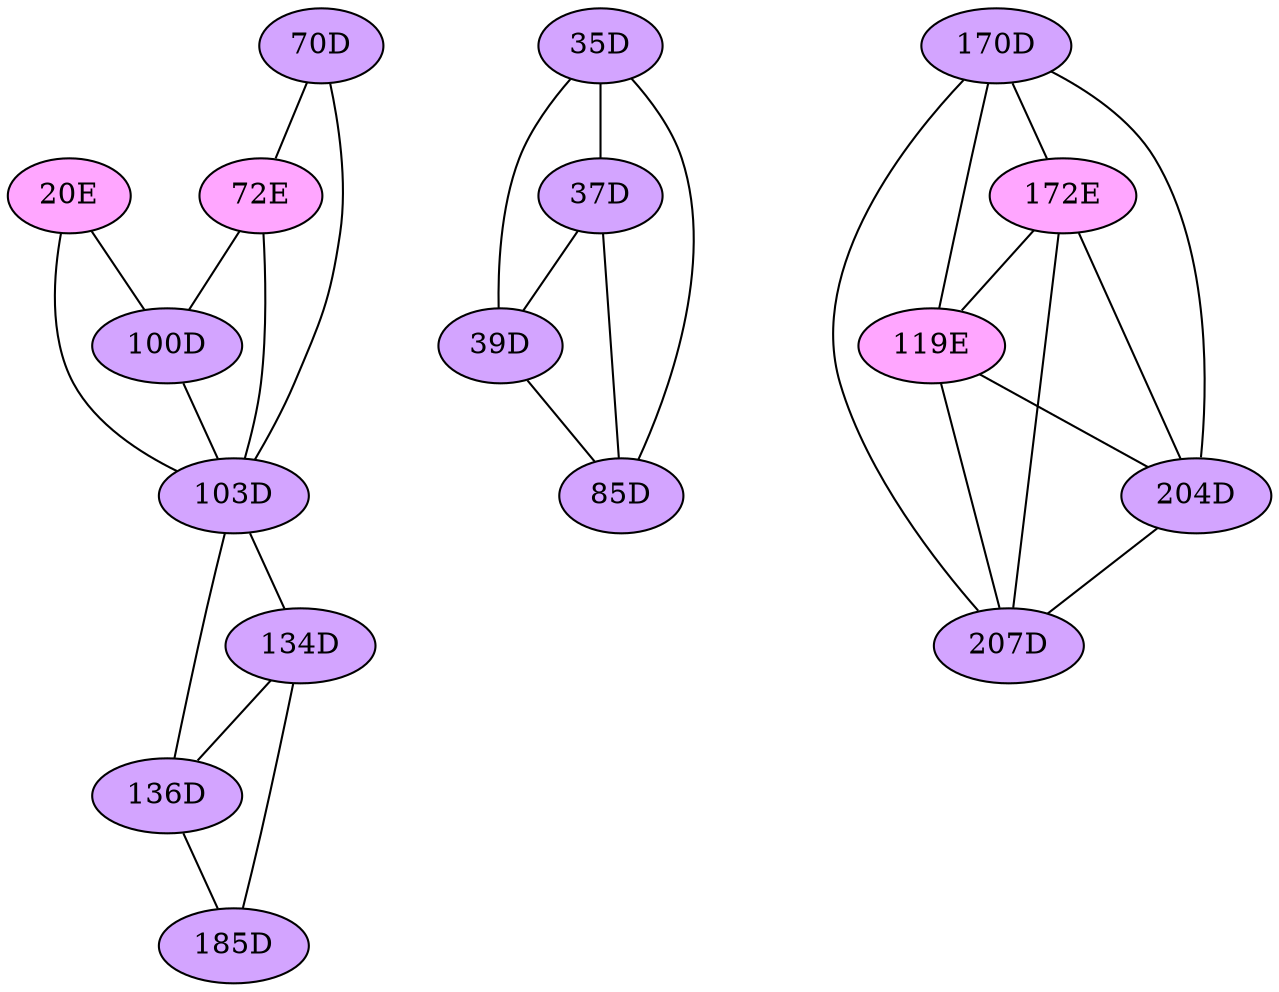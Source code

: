 // The Round Table
graph {
	"20E" [fillcolor="#FFA6FF" style=radial]
	"100D" [fillcolor="#D3A4FF" style=radial]
	"20E" -- "100D" [penwidth=1]
	"20E" [fillcolor="#FFA6FF" style=radial]
	"103D" [fillcolor="#D3A4FF" style=radial]
	"20E" -- "103D" [penwidth=1]
	"70D" [fillcolor="#D3A4FF" style=radial]
	"103D" [fillcolor="#D3A4FF" style=radial]
	"70D" -- "103D" [penwidth=1]
	"70D" [fillcolor="#D3A4FF" style=radial]
	"72E" [fillcolor="#FFA6FF" style=radial]
	"70D" -- "72E" [penwidth=1]
	"72E" [fillcolor="#FFA6FF" style=radial]
	"100D" [fillcolor="#D3A4FF" style=radial]
	"72E" -- "100D" [penwidth=1]
	"72E" [fillcolor="#FFA6FF" style=radial]
	"103D" [fillcolor="#D3A4FF" style=radial]
	"72E" -- "103D" [penwidth=1]
	"100D" [fillcolor="#D3A4FF" style=radial]
	"103D" [fillcolor="#D3A4FF" style=radial]
	"100D" -- "103D" [penwidth=1]
	"103D" [fillcolor="#D3A4FF" style=radial]
	"134D" [fillcolor="#D3A4FF" style=radial]
	"103D" -- "134D" [penwidth=1]
	"103D" [fillcolor="#D3A4FF" style=radial]
	"136D" [fillcolor="#D3A4FF" style=radial]
	"103D" -- "136D" [penwidth=1]
	"134D" [fillcolor="#D3A4FF" style=radial]
	"185D" [fillcolor="#D3A4FF" style=radial]
	"134D" -- "185D" [penwidth=1]
	"134D" [fillcolor="#D3A4FF" style=radial]
	"136D" [fillcolor="#D3A4FF" style=radial]
	"134D" -- "136D" [penwidth=1]
	"136D" [fillcolor="#D3A4FF" style=radial]
	"185D" [fillcolor="#D3A4FF" style=radial]
	"136D" -- "185D" [penwidth=1]
	"35D" [fillcolor="#D3A4FF" style=radial]
	"37D" [fillcolor="#D3A4FF" style=radial]
	"35D" -- "37D" [penwidth=1]
	"35D" [fillcolor="#D3A4FF" style=radial]
	"39D" [fillcolor="#D3A4FF" style=radial]
	"35D" -- "39D" [penwidth=1]
	"35D" [fillcolor="#D3A4FF" style=radial]
	"85D" [fillcolor="#D3A4FF" style=radial]
	"35D" -- "85D" [penwidth=1]
	"37D" [fillcolor="#D3A4FF" style=radial]
	"39D" [fillcolor="#D3A4FF" style=radial]
	"37D" -- "39D" [penwidth=1]
	"37D" [fillcolor="#D3A4FF" style=radial]
	"85D" [fillcolor="#D3A4FF" style=radial]
	"37D" -- "85D" [penwidth=1]
	"39D" [fillcolor="#D3A4FF" style=radial]
	"85D" [fillcolor="#D3A4FF" style=radial]
	"39D" -- "85D" [penwidth=1]
	"170D" [fillcolor="#D3A4FF" style=radial]
	"172E" [fillcolor="#FFA6FF" style=radial]
	"170D" -- "172E" [penwidth=1]
	"170D" [fillcolor="#D3A4FF" style=radial]
	"119E" [fillcolor="#FFA6FF" style=radial]
	"170D" -- "119E" [penwidth=1]
	"170D" [fillcolor="#D3A4FF" style=radial]
	"204D" [fillcolor="#D3A4FF" style=radial]
	"170D" -- "204D" [penwidth=1]
	"170D" [fillcolor="#D3A4FF" style=radial]
	"207D" [fillcolor="#D3A4FF" style=radial]
	"170D" -- "207D" [penwidth=1]
	"172E" [fillcolor="#FFA6FF" style=radial]
	"119E" [fillcolor="#FFA6FF" style=radial]
	"172E" -- "119E" [penwidth=1]
	"172E" [fillcolor="#FFA6FF" style=radial]
	"204D" [fillcolor="#D3A4FF" style=radial]
	"172E" -- "204D" [penwidth=1]
	"172E" [fillcolor="#FFA6FF" style=radial]
	"207D" [fillcolor="#D3A4FF" style=radial]
	"172E" -- "207D" [penwidth=1]
	"119E" [fillcolor="#FFA6FF" style=radial]
	"204D" [fillcolor="#D3A4FF" style=radial]
	"119E" -- "204D" [penwidth=1]
	"119E" [fillcolor="#FFA6FF" style=radial]
	"207D" [fillcolor="#D3A4FF" style=radial]
	"119E" -- "207D" [penwidth=1]
	"204D" [fillcolor="#D3A4FF" style=radial]
	"207D" [fillcolor="#D3A4FF" style=radial]
	"204D" -- "207D" [penwidth=1]
}
